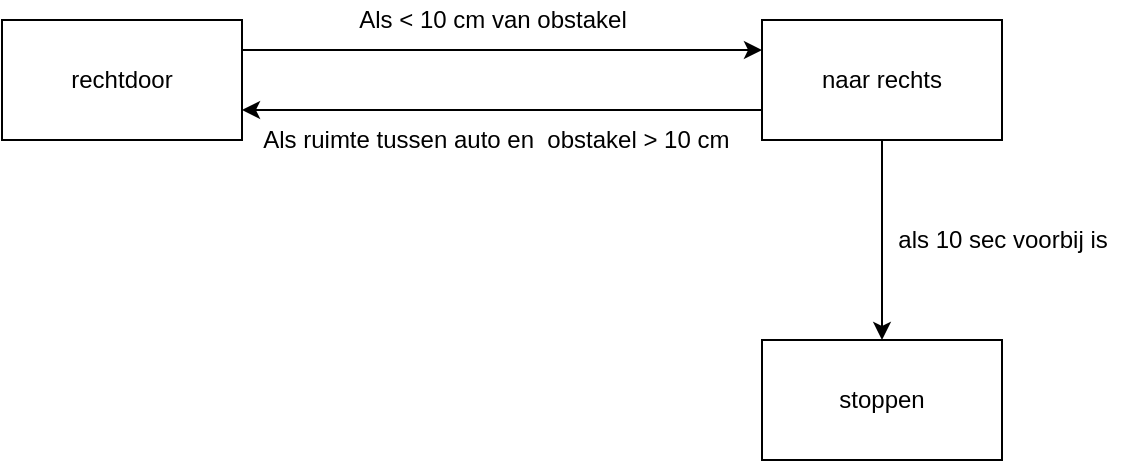 <mxfile version="15.8.6"><diagram id="NIydqUnjToha-ihncmVK" name="Page-1"><mxGraphModel dx="1426" dy="842" grid="1" gridSize="10" guides="1" tooltips="1" connect="1" arrows="1" fold="1" page="1" pageScale="1" pageWidth="827" pageHeight="1169" math="0" shadow="0"><root><mxCell id="0"/><mxCell id="1" parent="0"/><mxCell id="6wT2Pqp5o38_IRdoS1_y-1" value="rechtdoor" style="rounded=0;whiteSpace=wrap;html=1;" vertex="1" parent="1"><mxGeometry x="100" y="210" width="120" height="60" as="geometry"/></mxCell><mxCell id="6wT2Pqp5o38_IRdoS1_y-2" value="" style="endArrow=classic;html=1;rounded=0;exitX=1;exitY=0.25;exitDx=0;exitDy=0;entryX=0;entryY=0.25;entryDx=0;entryDy=0;" edge="1" parent="1" source="6wT2Pqp5o38_IRdoS1_y-1" target="6wT2Pqp5o38_IRdoS1_y-3"><mxGeometry width="50" height="50" relative="1" as="geometry"><mxPoint x="410" y="450" as="sourcePoint"/><mxPoint x="500" y="240" as="targetPoint"/></mxGeometry></mxCell><mxCell id="6wT2Pqp5o38_IRdoS1_y-3" value="naar rechts" style="rounded=0;whiteSpace=wrap;html=1;" vertex="1" parent="1"><mxGeometry x="480" y="210" width="120" height="60" as="geometry"/></mxCell><mxCell id="6wT2Pqp5o38_IRdoS1_y-4" value="stoppen" style="rounded=0;whiteSpace=wrap;html=1;" vertex="1" parent="1"><mxGeometry x="480" y="370" width="120" height="60" as="geometry"/></mxCell><mxCell id="6wT2Pqp5o38_IRdoS1_y-5" value="" style="endArrow=classic;html=1;rounded=0;exitX=0.5;exitY=1;exitDx=0;exitDy=0;entryX=0.5;entryY=0;entryDx=0;entryDy=0;" edge="1" parent="1" source="6wT2Pqp5o38_IRdoS1_y-3" target="6wT2Pqp5o38_IRdoS1_y-4"><mxGeometry width="50" height="50" relative="1" as="geometry"><mxPoint x="410" y="450" as="sourcePoint"/><mxPoint x="460" y="400" as="targetPoint"/></mxGeometry></mxCell><mxCell id="6wT2Pqp5o38_IRdoS1_y-6" value="als 10 sec voorbij is" style="text;html=1;align=center;verticalAlign=middle;resizable=0;points=[];autosize=1;strokeColor=none;fillColor=none;" vertex="1" parent="1"><mxGeometry x="540" y="310" width="120" height="20" as="geometry"/></mxCell><mxCell id="6wT2Pqp5o38_IRdoS1_y-7" value="" style="endArrow=classic;html=1;rounded=0;exitX=0;exitY=0.75;exitDx=0;exitDy=0;entryX=1;entryY=0.75;entryDx=0;entryDy=0;" edge="1" parent="1" source="6wT2Pqp5o38_IRdoS1_y-3" target="6wT2Pqp5o38_IRdoS1_y-1"><mxGeometry width="50" height="50" relative="1" as="geometry"><mxPoint x="410" y="450" as="sourcePoint"/><mxPoint x="460" y="400" as="targetPoint"/></mxGeometry></mxCell><mxCell id="6wT2Pqp5o38_IRdoS1_y-8" value="Als &amp;lt; 10 cm van obstakel" style="text;html=1;align=center;verticalAlign=middle;resizable=0;points=[];autosize=1;strokeColor=none;fillColor=none;" vertex="1" parent="1"><mxGeometry x="270" y="200" width="150" height="20" as="geometry"/></mxCell><mxCell id="6wT2Pqp5o38_IRdoS1_y-9" value="&amp;nbsp;Als ruimte tussen auto en &amp;nbsp;obstakel &amp;gt; 10 cm" style="text;html=1;align=center;verticalAlign=middle;resizable=0;points=[];autosize=1;strokeColor=none;fillColor=none;" vertex="1" parent="1"><mxGeometry x="220" y="260" width="250" height="20" as="geometry"/></mxCell></root></mxGraphModel></diagram></mxfile>